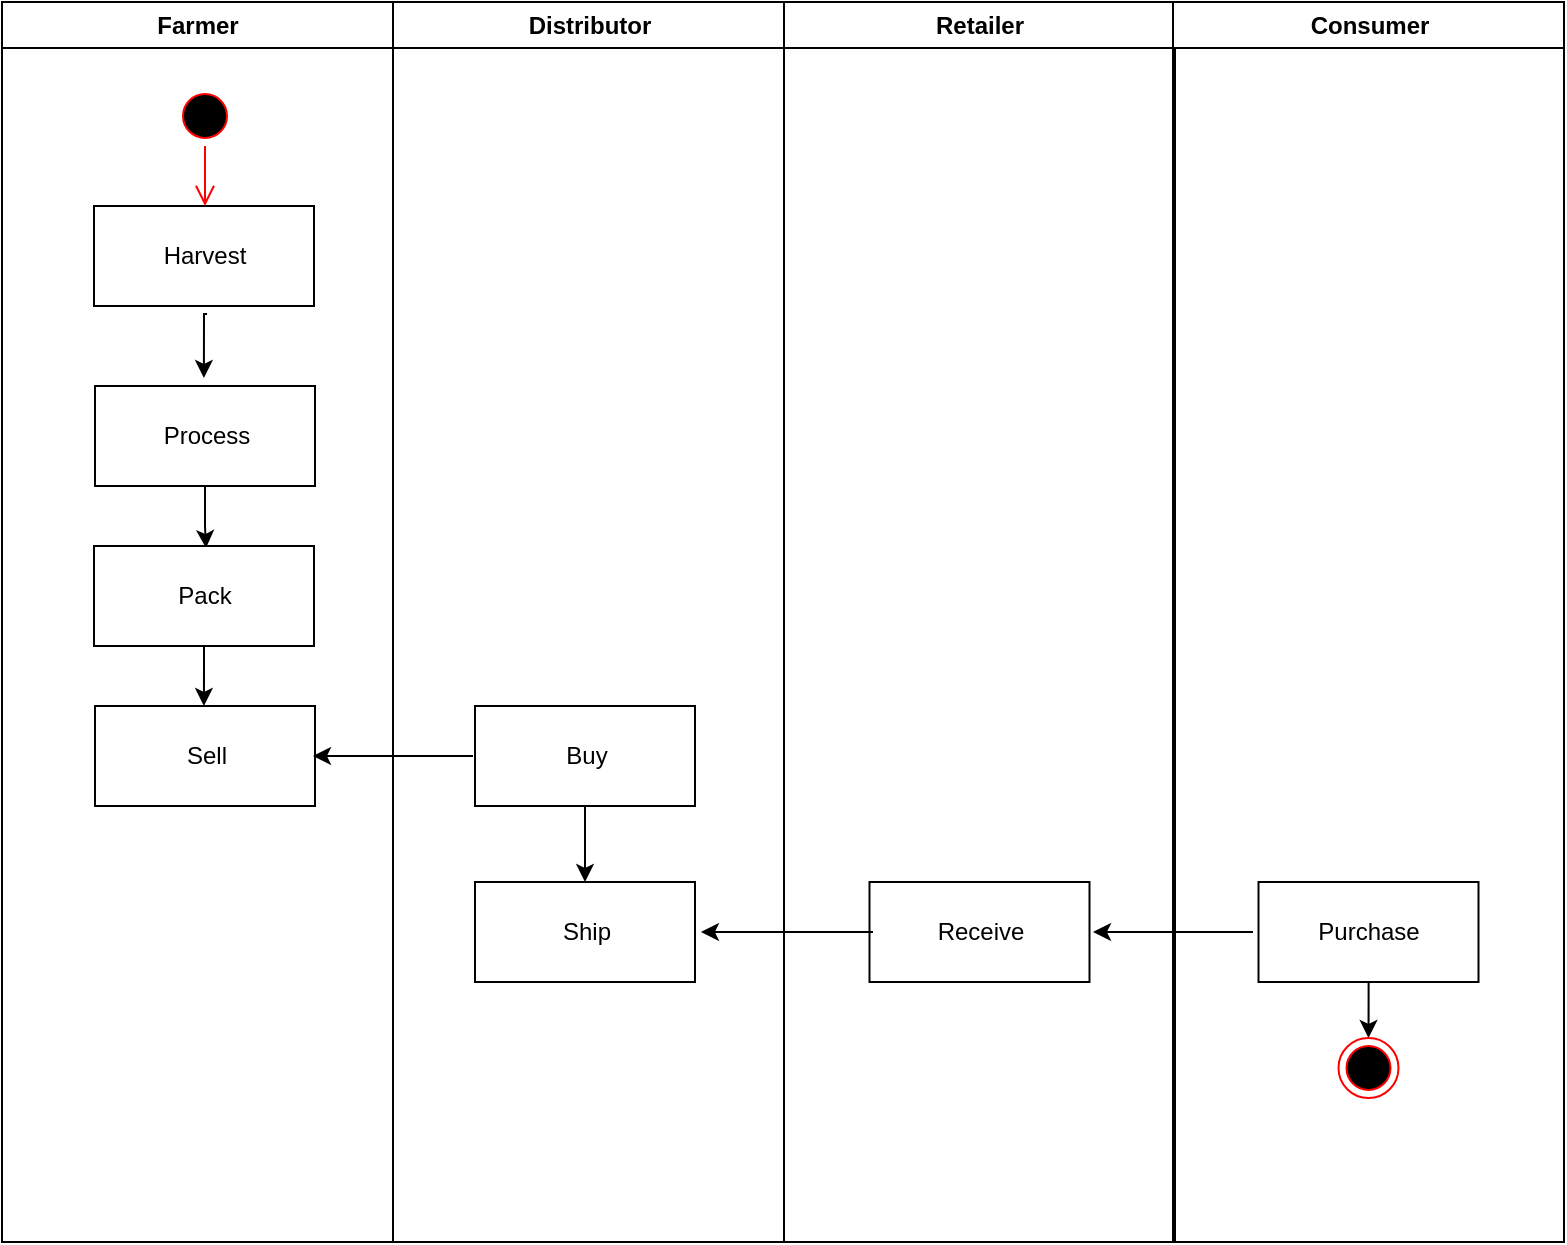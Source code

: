 <mxfile version="16.6.4" type="github">
  <diagram name="Page-1" id="e7e014a7-5840-1c2e-5031-d8a46d1fe8dd">
    <mxGraphModel dx="1416" dy="684" grid="1" gridSize="10" guides="1" tooltips="1" connect="1" arrows="1" fold="1" page="1" pageScale="1" pageWidth="1169" pageHeight="826" background="none" math="0" shadow="0">
      <root>
        <mxCell id="0" />
        <mxCell id="1" parent="0" />
        <mxCell id="5MOcLPUf6QOI881zvvPE-41" value="Farmer" style="swimlane;whiteSpace=wrap" parent="1" vertex="1">
          <mxGeometry x="194" y="150" width="195.5" height="620" as="geometry" />
        </mxCell>
        <mxCell id="5MOcLPUf6QOI881zvvPE-87" value="" style="ellipse;html=1;shape=startState;fillColor=#000000;strokeColor=#ff0000;" parent="5MOcLPUf6QOI881zvvPE-41" vertex="1">
          <mxGeometry x="86.5" y="42" width="30" height="30" as="geometry" />
        </mxCell>
        <mxCell id="5MOcLPUf6QOI881zvvPE-88" value="" style="edgeStyle=orthogonalEdgeStyle;html=1;verticalAlign=bottom;endArrow=open;endSize=8;strokeColor=#ff0000;rounded=0;" parent="5MOcLPUf6QOI881zvvPE-41" source="5MOcLPUf6QOI881zvvPE-87" edge="1">
          <mxGeometry relative="1" as="geometry">
            <mxPoint x="101.5" y="102" as="targetPoint" />
          </mxGeometry>
        </mxCell>
        <mxCell id="5MOcLPUf6QOI881zvvPE-91" value="" style="edgeStyle=orthogonalEdgeStyle;rounded=0;orthogonalLoop=1;jettySize=auto;html=1;exitX=0.514;exitY=1.08;exitDx=0;exitDy=0;exitPerimeter=0;entryX=0.495;entryY=-0.08;entryDx=0;entryDy=0;entryPerimeter=0;" parent="5MOcLPUf6QOI881zvvPE-41" source="5MOcLPUf6QOI881zvvPE-89" target="5MOcLPUf6QOI881zvvPE-90" edge="1">
          <mxGeometry relative="1" as="geometry">
            <mxPoint x="104.5" y="162" as="sourcePoint" />
          </mxGeometry>
        </mxCell>
        <mxCell id="5MOcLPUf6QOI881zvvPE-89" value="Harvest" style="html=1;" parent="5MOcLPUf6QOI881zvvPE-41" vertex="1">
          <mxGeometry x="46" y="102" width="110" height="50" as="geometry" />
        </mxCell>
        <mxCell id="5MOcLPUf6QOI881zvvPE-93" value="" style="edgeStyle=orthogonalEdgeStyle;rounded=0;orthogonalLoop=1;jettySize=auto;html=1;entryX=0.509;entryY=0.02;entryDx=0;entryDy=0;entryPerimeter=0;" parent="5MOcLPUf6QOI881zvvPE-41" source="5MOcLPUf6QOI881zvvPE-90" target="5MOcLPUf6QOI881zvvPE-92" edge="1">
          <mxGeometry relative="1" as="geometry" />
        </mxCell>
        <mxCell id="5MOcLPUf6QOI881zvvPE-90" value="Process" style="html=1;" parent="5MOcLPUf6QOI881zvvPE-41" vertex="1">
          <mxGeometry x="46.5" y="192" width="110" height="50" as="geometry" />
        </mxCell>
        <mxCell id="5MOcLPUf6QOI881zvvPE-95" value="" style="edgeStyle=orthogonalEdgeStyle;rounded=0;orthogonalLoop=1;jettySize=auto;html=1;entryX=0.495;entryY=0;entryDx=0;entryDy=0;entryPerimeter=0;" parent="5MOcLPUf6QOI881zvvPE-41" source="5MOcLPUf6QOI881zvvPE-92" target="5MOcLPUf6QOI881zvvPE-94" edge="1">
          <mxGeometry relative="1" as="geometry" />
        </mxCell>
        <mxCell id="5MOcLPUf6QOI881zvvPE-92" value="Pack" style="html=1;" parent="5MOcLPUf6QOI881zvvPE-41" vertex="1">
          <mxGeometry x="46" y="272" width="110" height="50" as="geometry" />
        </mxCell>
        <mxCell id="5MOcLPUf6QOI881zvvPE-94" value="Sell" style="html=1;" parent="5MOcLPUf6QOI881zvvPE-41" vertex="1">
          <mxGeometry x="46.5" y="352" width="110" height="50" as="geometry" />
        </mxCell>
        <mxCell id="5MOcLPUf6QOI881zvvPE-50" value="Distributor" style="swimlane;whiteSpace=wrap" parent="1" vertex="1">
          <mxGeometry x="389.5" y="150" width="195.5" height="620" as="geometry" />
        </mxCell>
        <mxCell id="9uAwPbQv271ExIHKe6tE-2" value="" style="edgeStyle=orthogonalEdgeStyle;rounded=0;orthogonalLoop=1;jettySize=auto;html=1;" edge="1" parent="5MOcLPUf6QOI881zvvPE-50" source="5MOcLPUf6QOI881zvvPE-98" target="9uAwPbQv271ExIHKe6tE-1">
          <mxGeometry relative="1" as="geometry" />
        </mxCell>
        <mxCell id="5MOcLPUf6QOI881zvvPE-98" value="Buy" style="html=1;" parent="5MOcLPUf6QOI881zvvPE-50" vertex="1">
          <mxGeometry x="41" y="352" width="110" height="50" as="geometry" />
        </mxCell>
        <mxCell id="9uAwPbQv271ExIHKe6tE-1" value="Ship" style="html=1;" vertex="1" parent="5MOcLPUf6QOI881zvvPE-50">
          <mxGeometry x="41" y="440" width="110" height="50" as="geometry" />
        </mxCell>
        <mxCell id="5MOcLPUf6QOI881zvvPE-59" value="Retailer" style="swimlane;whiteSpace=wrap" parent="1" vertex="1">
          <mxGeometry x="585" y="150" width="195.5" height="620" as="geometry" />
        </mxCell>
        <mxCell id="5MOcLPUf6QOI881zvvPE-106" value="Receive" style="html=1;" parent="5MOcLPUf6QOI881zvvPE-59" vertex="1">
          <mxGeometry x="42.75" y="440" width="110" height="50" as="geometry" />
        </mxCell>
        <mxCell id="5MOcLPUf6QOI881zvvPE-68" value="Consumer" style="swimlane;whiteSpace=wrap" parent="1" vertex="1">
          <mxGeometry x="779.5" y="150" width="195.5" height="620" as="geometry" />
        </mxCell>
        <mxCell id="5MOcLPUf6QOI881zvvPE-111" value="" style="edgeStyle=orthogonalEdgeStyle;rounded=0;orthogonalLoop=1;jettySize=auto;html=1;" parent="5MOcLPUf6QOI881zvvPE-68" source="5MOcLPUf6QOI881zvvPE-108" target="5MOcLPUf6QOI881zvvPE-110" edge="1">
          <mxGeometry relative="1" as="geometry" />
        </mxCell>
        <mxCell id="5MOcLPUf6QOI881zvvPE-108" value="Purchase" style="html=1;" parent="5MOcLPUf6QOI881zvvPE-68" vertex="1">
          <mxGeometry x="42.75" y="440" width="110" height="50" as="geometry" />
        </mxCell>
        <mxCell id="5MOcLPUf6QOI881zvvPE-110" value="" style="ellipse;html=1;shape=endState;fillColor=#000000;strokeColor=#ff0000;" parent="5MOcLPUf6QOI881zvvPE-68" vertex="1">
          <mxGeometry x="82.75" y="518" width="30" height="30" as="geometry" />
        </mxCell>
        <mxCell id="5MOcLPUf6QOI881zvvPE-100" value="" style="edgeStyle=orthogonalEdgeStyle;rounded=0;orthogonalLoop=1;jettySize=auto;html=1;" parent="1" edge="1">
          <mxGeometry relative="1" as="geometry">
            <mxPoint x="429.5" y="527" as="sourcePoint" />
            <mxPoint x="349.5" y="527" as="targetPoint" />
          </mxGeometry>
        </mxCell>
        <mxCell id="5MOcLPUf6QOI881zvvPE-107" value="" style="edgeStyle=orthogonalEdgeStyle;rounded=0;orthogonalLoop=1;jettySize=auto;html=1;entryX=1.027;entryY=0.5;entryDx=0;entryDy=0;entryPerimeter=0;" parent="1" edge="1">
          <mxGeometry relative="1" as="geometry">
            <mxPoint x="629.5" y="615" as="sourcePoint" />
            <mxPoint x="543.47" y="615" as="targetPoint" />
          </mxGeometry>
        </mxCell>
        <mxCell id="5MOcLPUf6QOI881zvvPE-109" value="" style="edgeStyle=orthogonalEdgeStyle;rounded=0;orthogonalLoop=1;jettySize=auto;html=1;" parent="1" edge="1">
          <mxGeometry relative="1" as="geometry">
            <mxPoint x="819.5" y="615" as="sourcePoint" />
            <mxPoint x="739.5" y="615" as="targetPoint" />
          </mxGeometry>
        </mxCell>
      </root>
    </mxGraphModel>
  </diagram>
</mxfile>
